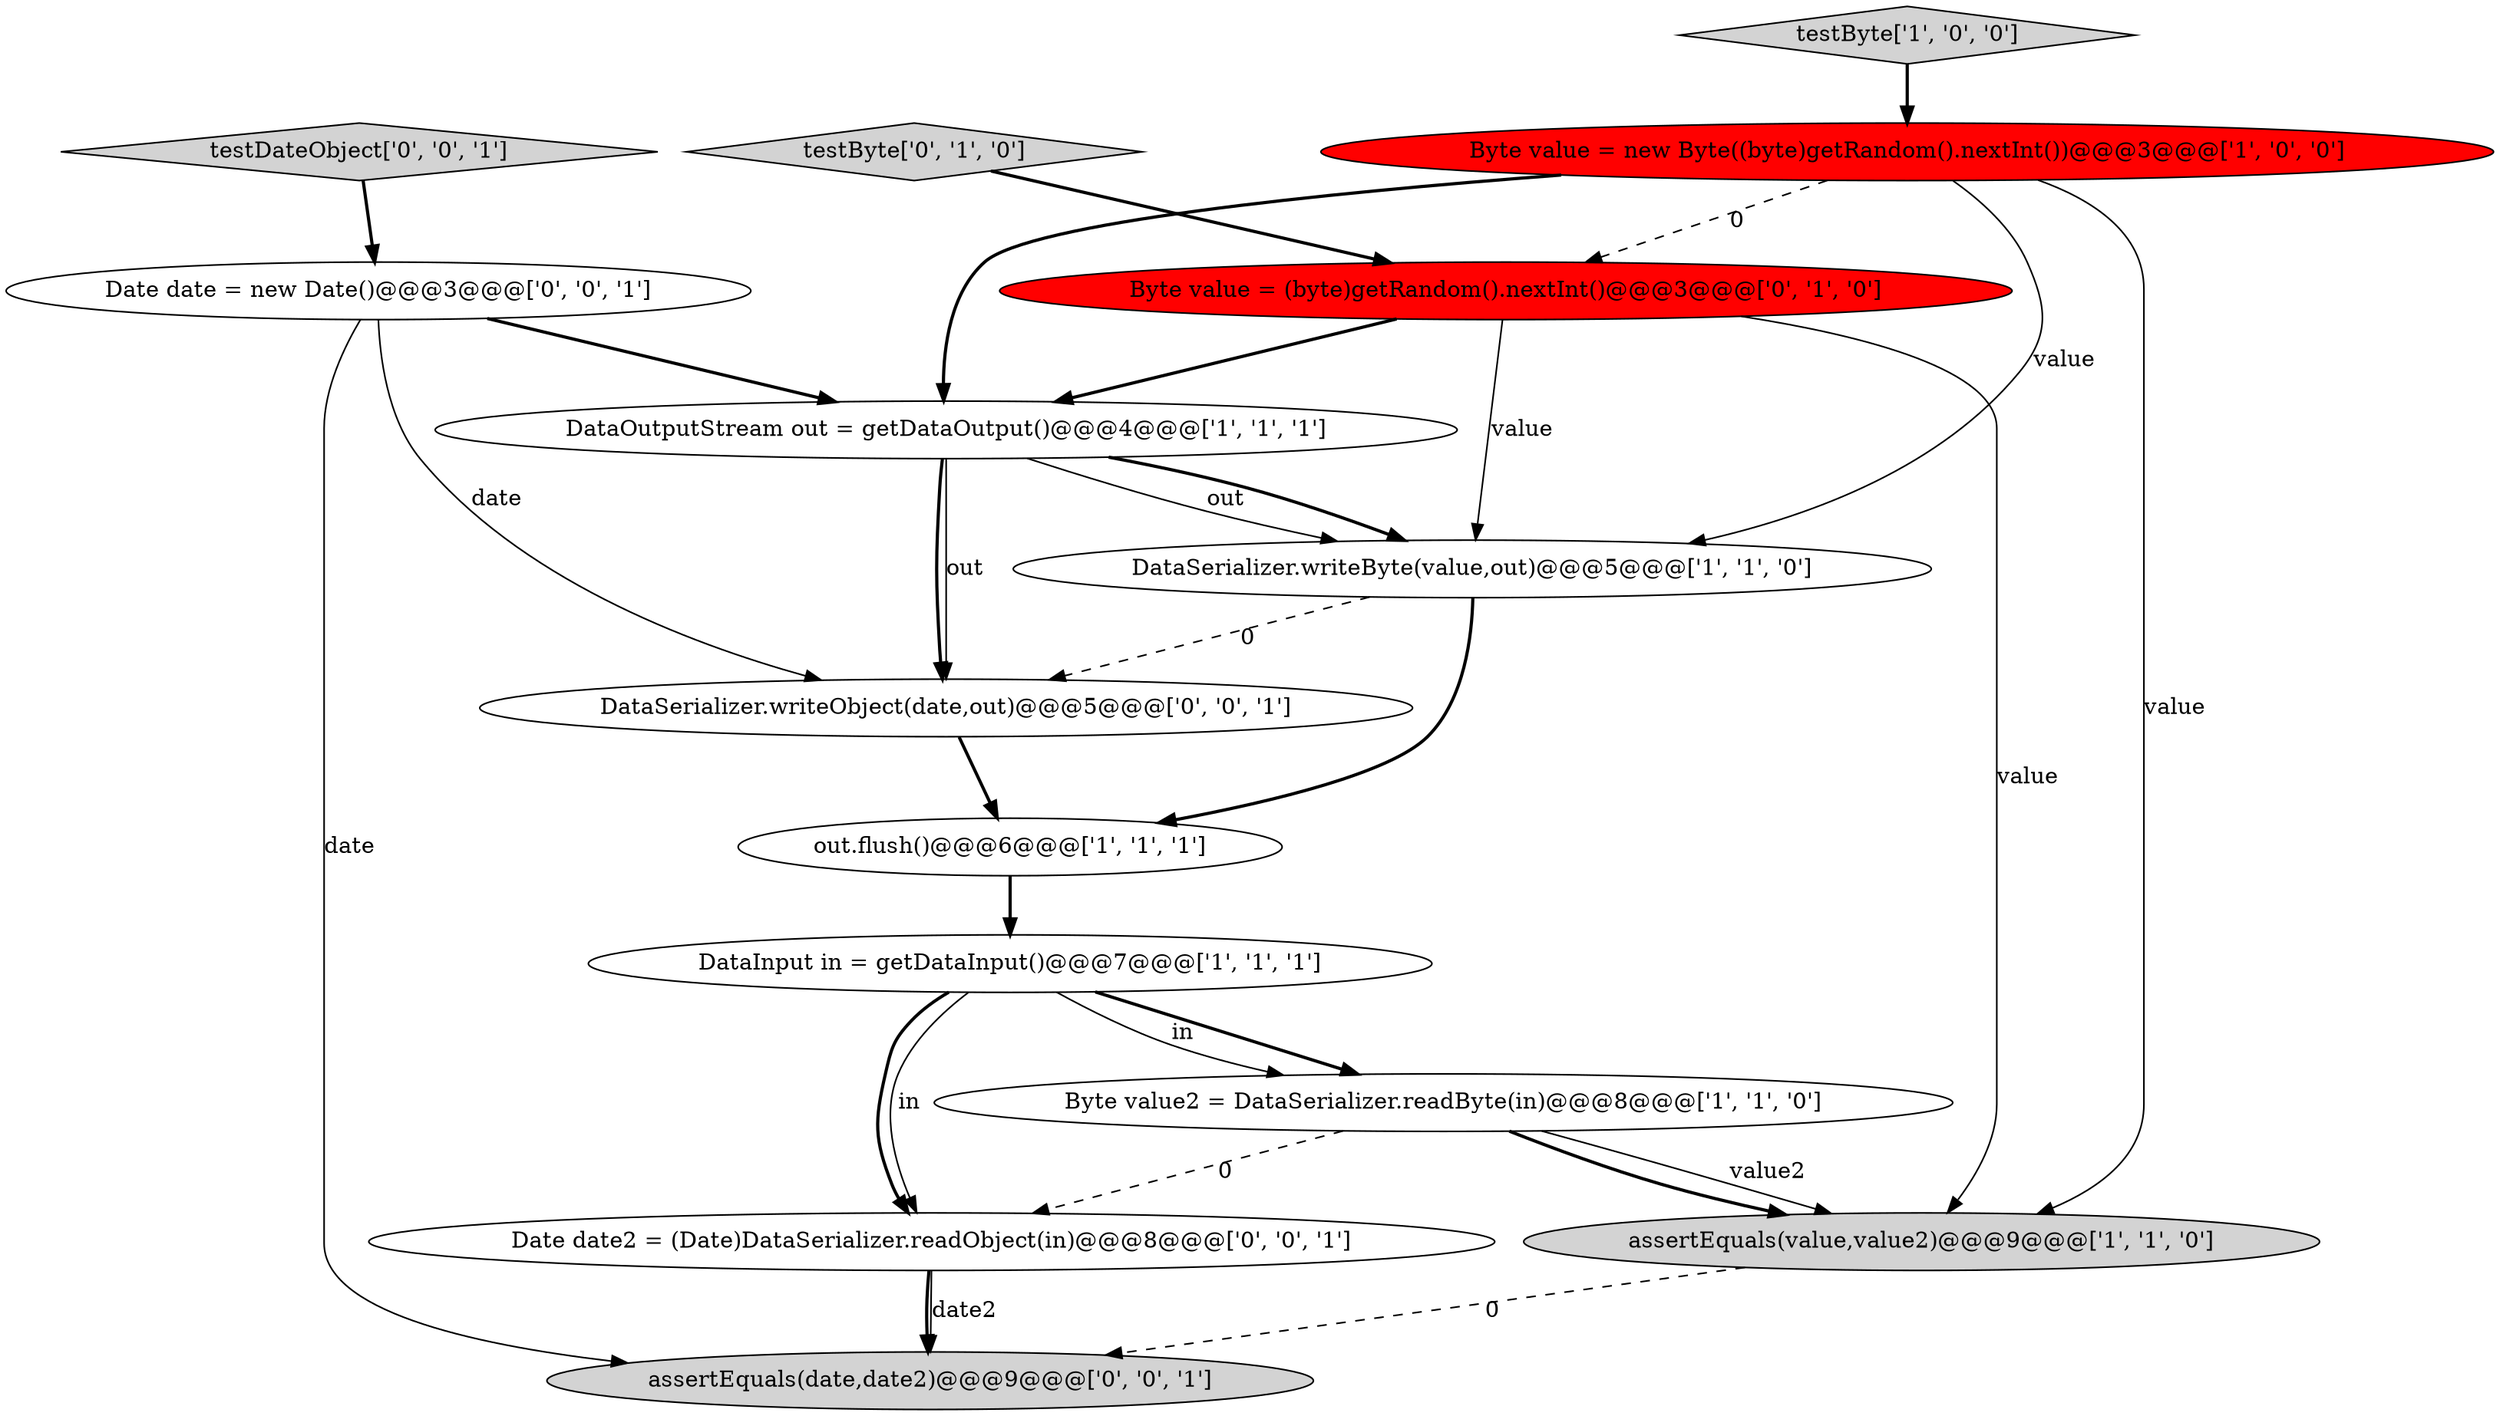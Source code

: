digraph {
12 [style = filled, label = "testDateObject['0', '0', '1']", fillcolor = lightgray, shape = diamond image = "AAA0AAABBB3BBB"];
2 [style = filled, label = "Byte value2 = DataSerializer.readByte(in)@@@8@@@['1', '1', '0']", fillcolor = white, shape = ellipse image = "AAA0AAABBB1BBB"];
10 [style = filled, label = "Date date = new Date()@@@3@@@['0', '0', '1']", fillcolor = white, shape = ellipse image = "AAA0AAABBB3BBB"];
11 [style = filled, label = "Date date2 = (Date)DataSerializer.readObject(in)@@@8@@@['0', '0', '1']", fillcolor = white, shape = ellipse image = "AAA0AAABBB3BBB"];
5 [style = filled, label = "DataOutputStream out = getDataOutput()@@@4@@@['1', '1', '1']", fillcolor = white, shape = ellipse image = "AAA0AAABBB1BBB"];
14 [style = filled, label = "assertEquals(date,date2)@@@9@@@['0', '0', '1']", fillcolor = lightgray, shape = ellipse image = "AAA0AAABBB3BBB"];
3 [style = filled, label = "Byte value = new Byte((byte)getRandom().nextInt())@@@3@@@['1', '0', '0']", fillcolor = red, shape = ellipse image = "AAA1AAABBB1BBB"];
6 [style = filled, label = "DataSerializer.writeByte(value,out)@@@5@@@['1', '1', '0']", fillcolor = white, shape = ellipse image = "AAA0AAABBB1BBB"];
7 [style = filled, label = "out.flush()@@@6@@@['1', '1', '1']", fillcolor = white, shape = ellipse image = "AAA0AAABBB1BBB"];
8 [style = filled, label = "Byte value = (byte)getRandom().nextInt()@@@3@@@['0', '1', '0']", fillcolor = red, shape = ellipse image = "AAA1AAABBB2BBB"];
9 [style = filled, label = "testByte['0', '1', '0']", fillcolor = lightgray, shape = diamond image = "AAA0AAABBB2BBB"];
4 [style = filled, label = "testByte['1', '0', '0']", fillcolor = lightgray, shape = diamond image = "AAA0AAABBB1BBB"];
0 [style = filled, label = "DataInput in = getDataInput()@@@7@@@['1', '1', '1']", fillcolor = white, shape = ellipse image = "AAA0AAABBB1BBB"];
1 [style = filled, label = "assertEquals(value,value2)@@@9@@@['1', '1', '0']", fillcolor = lightgray, shape = ellipse image = "AAA0AAABBB1BBB"];
13 [style = filled, label = "DataSerializer.writeObject(date,out)@@@5@@@['0', '0', '1']", fillcolor = white, shape = ellipse image = "AAA0AAABBB3BBB"];
10->13 [style = solid, label="date"];
5->13 [style = solid, label="out"];
4->3 [style = bold, label=""];
5->6 [style = solid, label="out"];
0->11 [style = solid, label="in"];
1->14 [style = dashed, label="0"];
11->14 [style = bold, label=""];
8->1 [style = solid, label="value"];
2->1 [style = bold, label=""];
3->1 [style = solid, label="value"];
0->2 [style = bold, label=""];
0->11 [style = bold, label=""];
7->0 [style = bold, label=""];
9->8 [style = bold, label=""];
3->5 [style = bold, label=""];
12->10 [style = bold, label=""];
10->14 [style = solid, label="date"];
10->5 [style = bold, label=""];
5->6 [style = bold, label=""];
8->5 [style = bold, label=""];
6->13 [style = dashed, label="0"];
8->6 [style = solid, label="value"];
3->6 [style = solid, label="value"];
13->7 [style = bold, label=""];
11->14 [style = solid, label="date2"];
5->13 [style = bold, label=""];
2->1 [style = solid, label="value2"];
3->8 [style = dashed, label="0"];
2->11 [style = dashed, label="0"];
6->7 [style = bold, label=""];
0->2 [style = solid, label="in"];
}
